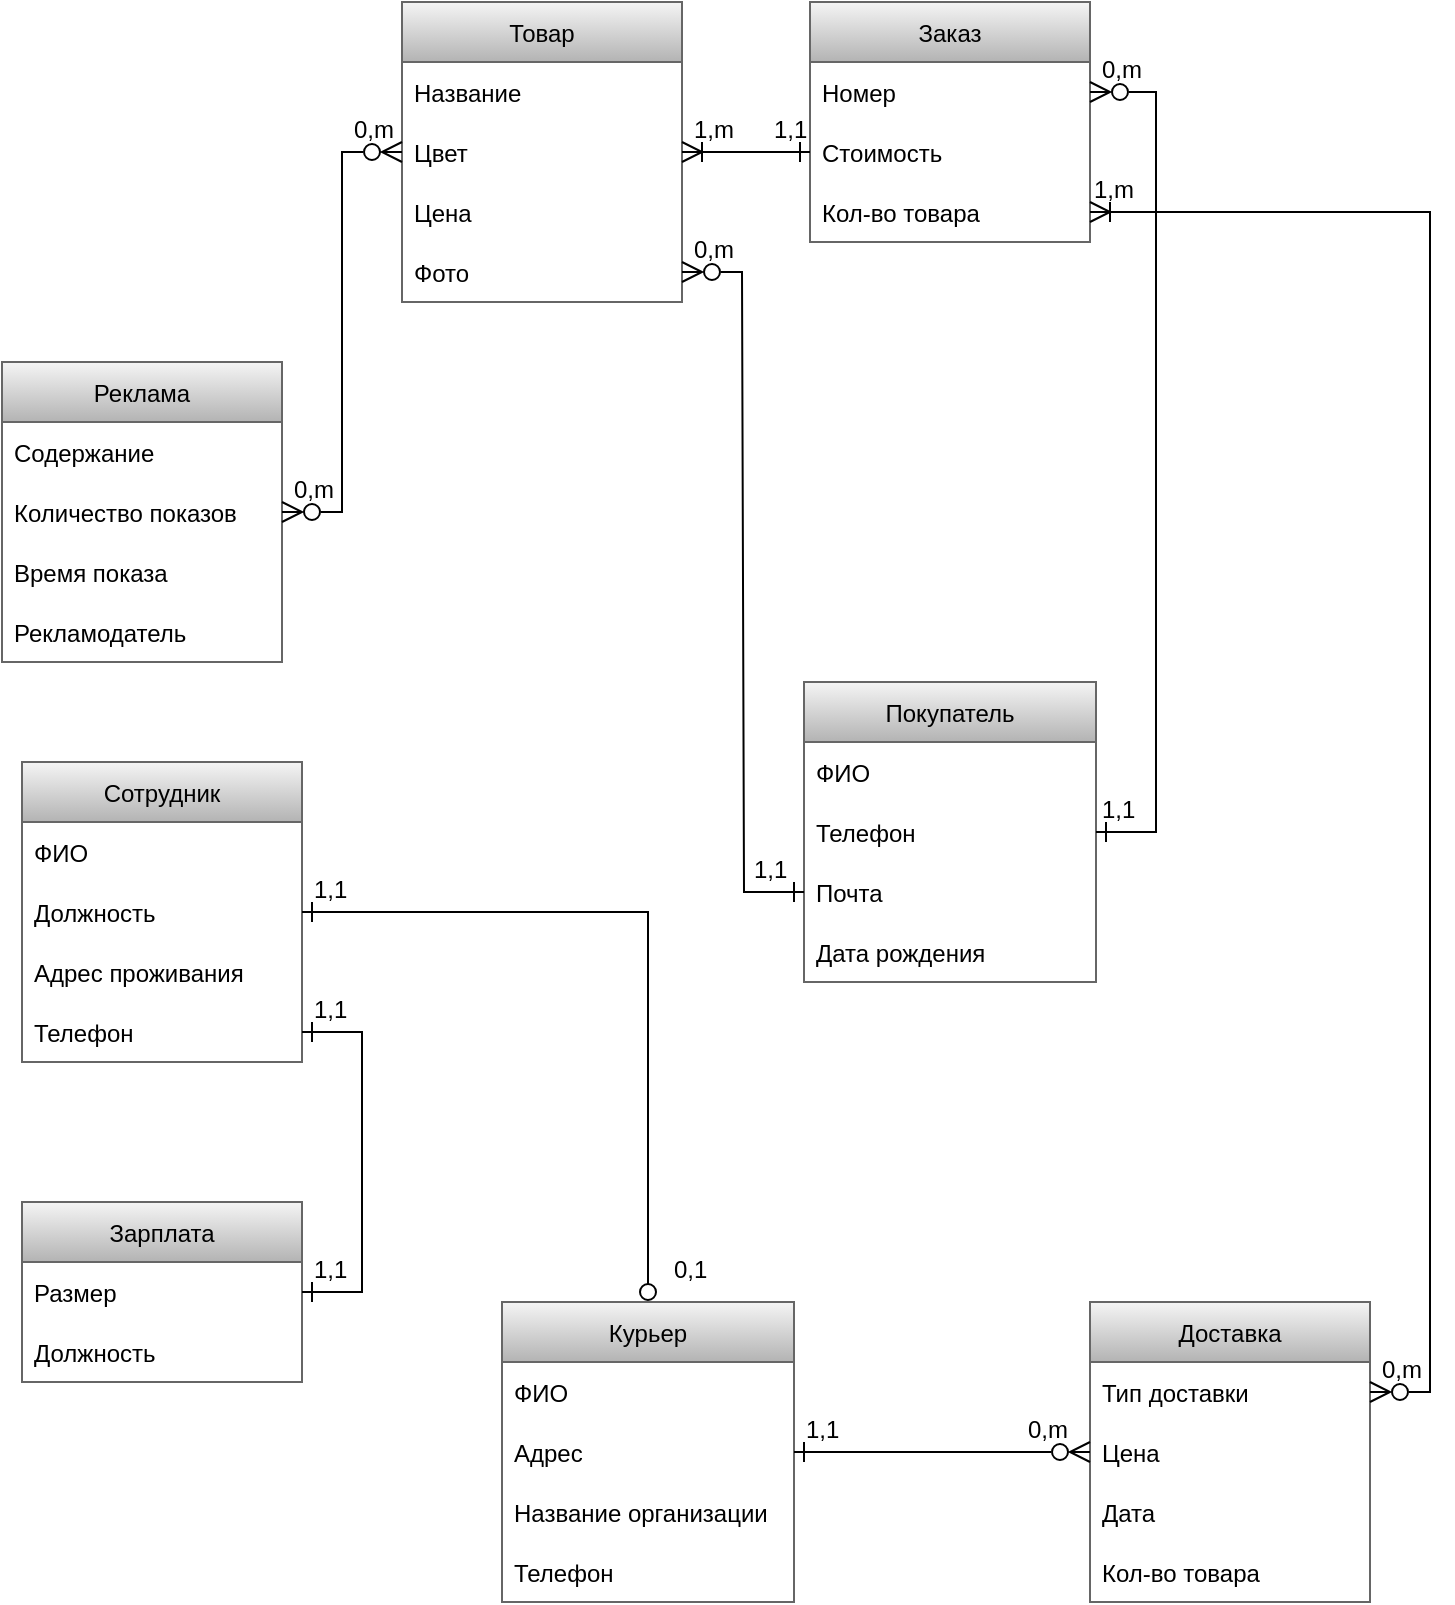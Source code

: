 <mxfile version="20.4.0" type="github">
  <diagram id="C5RBs43oDa-KdzZeNtuy" name="Page-1">
    <mxGraphModel dx="925" dy="737" grid="1" gridSize="10" guides="1" tooltips="1" connect="1" arrows="1" fold="1" page="1" pageScale="1" pageWidth="827" pageHeight="1169" math="0" shadow="0">
      <root>
        <mxCell id="WIyWlLk6GJQsqaUBKTNV-0" />
        <mxCell id="WIyWlLk6GJQsqaUBKTNV-1" parent="WIyWlLk6GJQsqaUBKTNV-0" />
        <mxCell id="nwSjsbXlRZ_8o17zB7dd-1" value="Покупатель" style="swimlane;fontStyle=0;childLayout=stackLayout;horizontal=1;startSize=30;horizontalStack=0;resizeParent=1;resizeParentMax=0;resizeLast=0;collapsible=1;marginBottom=0;fillColor=#f5f5f5;gradientColor=#b3b3b3;strokeColor=#666666;" parent="WIyWlLk6GJQsqaUBKTNV-1" vertex="1">
          <mxGeometry x="411" y="360" width="146" height="150" as="geometry" />
        </mxCell>
        <mxCell id="nwSjsbXlRZ_8o17zB7dd-2" value="ФИО" style="text;strokeColor=none;fillColor=none;align=left;verticalAlign=middle;spacingLeft=4;spacingRight=4;overflow=hidden;points=[[0,0.5],[1,0.5]];portConstraint=eastwest;rotatable=0;" parent="nwSjsbXlRZ_8o17zB7dd-1" vertex="1">
          <mxGeometry y="30" width="146" height="30" as="geometry" />
        </mxCell>
        <mxCell id="nwSjsbXlRZ_8o17zB7dd-3" value="Телефон" style="text;strokeColor=none;fillColor=none;align=left;verticalAlign=middle;spacingLeft=4;spacingRight=4;overflow=hidden;points=[[0,0.5],[1,0.5]];portConstraint=eastwest;rotatable=0;" parent="nwSjsbXlRZ_8o17zB7dd-1" vertex="1">
          <mxGeometry y="60" width="146" height="30" as="geometry" />
        </mxCell>
        <mxCell id="nwSjsbXlRZ_8o17zB7dd-4" value="Почта" style="text;strokeColor=none;fillColor=none;align=left;verticalAlign=middle;spacingLeft=4;spacingRight=4;overflow=hidden;points=[[0,0.5],[1,0.5]];portConstraint=eastwest;rotatable=0;" parent="nwSjsbXlRZ_8o17zB7dd-1" vertex="1">
          <mxGeometry y="90" width="146" height="30" as="geometry" />
        </mxCell>
        <mxCell id="nwSjsbXlRZ_8o17zB7dd-29" value="Дата рождения" style="text;strokeColor=none;fillColor=none;align=left;verticalAlign=middle;spacingLeft=4;spacingRight=4;overflow=hidden;points=[[0,0.5],[1,0.5]];portConstraint=eastwest;rotatable=0;" parent="nwSjsbXlRZ_8o17zB7dd-1" vertex="1">
          <mxGeometry y="120" width="146" height="30" as="geometry" />
        </mxCell>
        <mxCell id="nwSjsbXlRZ_8o17zB7dd-9" value="Доставка" style="swimlane;fontStyle=0;childLayout=stackLayout;horizontal=1;startSize=30;horizontalStack=0;resizeParent=1;resizeParentMax=0;resizeLast=0;collapsible=1;marginBottom=0;fillColor=#f5f5f5;gradientColor=#b3b3b3;strokeColor=#666666;" parent="WIyWlLk6GJQsqaUBKTNV-1" vertex="1">
          <mxGeometry x="554" y="670" width="140" height="150" as="geometry" />
        </mxCell>
        <mxCell id="nwSjsbXlRZ_8o17zB7dd-10" value="Тип доставки" style="text;strokeColor=none;fillColor=none;align=left;verticalAlign=middle;spacingLeft=4;spacingRight=4;overflow=hidden;points=[[0,0.5],[1,0.5]];portConstraint=eastwest;rotatable=0;" parent="nwSjsbXlRZ_8o17zB7dd-9" vertex="1">
          <mxGeometry y="30" width="140" height="30" as="geometry" />
        </mxCell>
        <mxCell id="nwSjsbXlRZ_8o17zB7dd-11" value="Цена" style="text;strokeColor=none;fillColor=none;align=left;verticalAlign=middle;spacingLeft=4;spacingRight=4;overflow=hidden;points=[[0,0.5],[1,0.5]];portConstraint=eastwest;rotatable=0;" parent="nwSjsbXlRZ_8o17zB7dd-9" vertex="1">
          <mxGeometry y="60" width="140" height="30" as="geometry" />
        </mxCell>
        <mxCell id="nwSjsbXlRZ_8o17zB7dd-12" value="Дата" style="text;strokeColor=none;fillColor=none;align=left;verticalAlign=middle;spacingLeft=4;spacingRight=4;overflow=hidden;points=[[0,0.5],[1,0.5]];portConstraint=eastwest;rotatable=0;" parent="nwSjsbXlRZ_8o17zB7dd-9" vertex="1">
          <mxGeometry y="90" width="140" height="30" as="geometry" />
        </mxCell>
        <mxCell id="nwSjsbXlRZ_8o17zB7dd-28" value="Кол-во товара" style="text;strokeColor=none;fillColor=none;align=left;verticalAlign=middle;spacingLeft=4;spacingRight=4;overflow=hidden;points=[[0,0.5],[1,0.5]];portConstraint=eastwest;rotatable=0;" parent="nwSjsbXlRZ_8o17zB7dd-9" vertex="1">
          <mxGeometry y="120" width="140" height="30" as="geometry" />
        </mxCell>
        <mxCell id="nwSjsbXlRZ_8o17zB7dd-13" value="Товар" style="swimlane;fontStyle=0;childLayout=stackLayout;horizontal=1;startSize=30;horizontalStack=0;resizeParent=1;resizeParentMax=0;resizeLast=0;collapsible=1;marginBottom=0;fillColor=#f5f5f5;gradientColor=#b3b3b3;strokeColor=#666666;" parent="WIyWlLk6GJQsqaUBKTNV-1" vertex="1">
          <mxGeometry x="210" y="20" width="140" height="150" as="geometry" />
        </mxCell>
        <mxCell id="nwSjsbXlRZ_8o17zB7dd-14" value="Название" style="text;strokeColor=none;fillColor=none;align=left;verticalAlign=middle;spacingLeft=4;spacingRight=4;overflow=hidden;points=[[0,0.5],[1,0.5]];portConstraint=eastwest;rotatable=0;" parent="nwSjsbXlRZ_8o17zB7dd-13" vertex="1">
          <mxGeometry y="30" width="140" height="30" as="geometry" />
        </mxCell>
        <mxCell id="nwSjsbXlRZ_8o17zB7dd-15" value="Цвет" style="text;strokeColor=none;fillColor=none;align=left;verticalAlign=middle;spacingLeft=4;spacingRight=4;overflow=hidden;points=[[0,0.5],[1,0.5]];portConstraint=eastwest;rotatable=0;" parent="nwSjsbXlRZ_8o17zB7dd-13" vertex="1">
          <mxGeometry y="60" width="140" height="30" as="geometry" />
        </mxCell>
        <mxCell id="nwSjsbXlRZ_8o17zB7dd-16" value="Цена" style="text;strokeColor=none;fillColor=none;align=left;verticalAlign=middle;spacingLeft=4;spacingRight=4;overflow=hidden;points=[[0,0.5],[1,0.5]];portConstraint=eastwest;rotatable=0;" parent="nwSjsbXlRZ_8o17zB7dd-13" vertex="1">
          <mxGeometry y="90" width="140" height="30" as="geometry" />
        </mxCell>
        <mxCell id="nwSjsbXlRZ_8o17zB7dd-26" value="Фото" style="text;strokeColor=none;fillColor=none;align=left;verticalAlign=middle;spacingLeft=4;spacingRight=4;overflow=hidden;points=[[0,0.5],[1,0.5]];portConstraint=eastwest;rotatable=0;" parent="nwSjsbXlRZ_8o17zB7dd-13" vertex="1">
          <mxGeometry y="120" width="140" height="30" as="geometry" />
        </mxCell>
        <mxCell id="nwSjsbXlRZ_8o17zB7dd-17" value="Реклама" style="swimlane;fontStyle=0;childLayout=stackLayout;horizontal=1;startSize=30;horizontalStack=0;resizeParent=1;resizeParentMax=0;resizeLast=0;collapsible=1;marginBottom=0;fillColor=#f5f5f5;gradientColor=#b3b3b3;strokeColor=#666666;" parent="WIyWlLk6GJQsqaUBKTNV-1" vertex="1">
          <mxGeometry x="10" y="200" width="140" height="150" as="geometry" />
        </mxCell>
        <mxCell id="nwSjsbXlRZ_8o17zB7dd-18" value="Содержание" style="text;strokeColor=none;fillColor=none;align=left;verticalAlign=middle;spacingLeft=4;spacingRight=4;overflow=hidden;points=[[0,0.5],[1,0.5]];portConstraint=eastwest;rotatable=0;" parent="nwSjsbXlRZ_8o17zB7dd-17" vertex="1">
          <mxGeometry y="30" width="140" height="30" as="geometry" />
        </mxCell>
        <mxCell id="nwSjsbXlRZ_8o17zB7dd-19" value="Количество показов" style="text;strokeColor=none;fillColor=none;align=left;verticalAlign=middle;spacingLeft=4;spacingRight=4;overflow=hidden;points=[[0,0.5],[1,0.5]];portConstraint=eastwest;rotatable=0;" parent="nwSjsbXlRZ_8o17zB7dd-17" vertex="1">
          <mxGeometry y="60" width="140" height="30" as="geometry" />
        </mxCell>
        <mxCell id="nwSjsbXlRZ_8o17zB7dd-20" value="Время показа" style="text;strokeColor=none;fillColor=none;align=left;verticalAlign=middle;spacingLeft=4;spacingRight=4;overflow=hidden;points=[[0,0.5],[1,0.5]];portConstraint=eastwest;rotatable=0;" parent="nwSjsbXlRZ_8o17zB7dd-17" vertex="1">
          <mxGeometry y="90" width="140" height="30" as="geometry" />
        </mxCell>
        <mxCell id="nwSjsbXlRZ_8o17zB7dd-27" value="Рекламодатель" style="text;strokeColor=none;fillColor=none;align=left;verticalAlign=middle;spacingLeft=4;spacingRight=4;overflow=hidden;points=[[0,0.5],[1,0.5]];portConstraint=eastwest;rotatable=0;" parent="nwSjsbXlRZ_8o17zB7dd-17" vertex="1">
          <mxGeometry y="120" width="140" height="30" as="geometry" />
        </mxCell>
        <mxCell id="nwSjsbXlRZ_8o17zB7dd-53" value="Заказ" style="swimlane;fontStyle=0;childLayout=stackLayout;horizontal=1;startSize=30;horizontalStack=0;resizeParent=1;resizeParentMax=0;resizeLast=0;collapsible=1;marginBottom=0;fillColor=#f5f5f5;gradientColor=#b3b3b3;strokeColor=#666666;" parent="WIyWlLk6GJQsqaUBKTNV-1" vertex="1">
          <mxGeometry x="414" y="20" width="140" height="120" as="geometry" />
        </mxCell>
        <mxCell id="nwSjsbXlRZ_8o17zB7dd-54" value="Номер" style="text;strokeColor=none;fillColor=none;align=left;verticalAlign=middle;spacingLeft=4;spacingRight=4;overflow=hidden;points=[[0,0.5],[1,0.5]];portConstraint=eastwest;rotatable=0;" parent="nwSjsbXlRZ_8o17zB7dd-53" vertex="1">
          <mxGeometry y="30" width="140" height="30" as="geometry" />
        </mxCell>
        <mxCell id="nwSjsbXlRZ_8o17zB7dd-55" value="Стоимость" style="text;strokeColor=none;fillColor=none;align=left;verticalAlign=middle;spacingLeft=4;spacingRight=4;overflow=hidden;points=[[0,0.5],[1,0.5]];portConstraint=eastwest;rotatable=0;" parent="nwSjsbXlRZ_8o17zB7dd-53" vertex="1">
          <mxGeometry y="60" width="140" height="30" as="geometry" />
        </mxCell>
        <mxCell id="nwSjsbXlRZ_8o17zB7dd-56" value="Кол-во товара" style="text;strokeColor=none;fillColor=none;align=left;verticalAlign=middle;spacingLeft=4;spacingRight=4;overflow=hidden;points=[[0,0.5],[1,0.5]];portConstraint=eastwest;rotatable=0;" parent="nwSjsbXlRZ_8o17zB7dd-53" vertex="1">
          <mxGeometry y="90" width="140" height="30" as="geometry" />
        </mxCell>
        <mxCell id="nwSjsbXlRZ_8o17zB7dd-58" value="Сотрудник" style="swimlane;fontStyle=0;childLayout=stackLayout;horizontal=1;startSize=30;horizontalStack=0;resizeParent=1;resizeParentMax=0;resizeLast=0;collapsible=1;marginBottom=0;fillColor=#f5f5f5;gradientColor=#b3b3b3;strokeColor=#666666;" parent="WIyWlLk6GJQsqaUBKTNV-1" vertex="1">
          <mxGeometry x="20" y="400" width="140" height="150" as="geometry" />
        </mxCell>
        <mxCell id="nwSjsbXlRZ_8o17zB7dd-59" value="ФИО" style="text;strokeColor=none;fillColor=none;align=left;verticalAlign=middle;spacingLeft=4;spacingRight=4;overflow=hidden;points=[[0,0.5],[1,0.5]];portConstraint=eastwest;rotatable=0;" parent="nwSjsbXlRZ_8o17zB7dd-58" vertex="1">
          <mxGeometry y="30" width="140" height="30" as="geometry" />
        </mxCell>
        <mxCell id="nwSjsbXlRZ_8o17zB7dd-60" value="Должность" style="text;strokeColor=none;fillColor=none;align=left;verticalAlign=middle;spacingLeft=4;spacingRight=4;overflow=hidden;points=[[0,0.5],[1,0.5]];portConstraint=eastwest;rotatable=0;" parent="nwSjsbXlRZ_8o17zB7dd-58" vertex="1">
          <mxGeometry y="60" width="140" height="30" as="geometry" />
        </mxCell>
        <mxCell id="nwSjsbXlRZ_8o17zB7dd-61" value="Адрес проживания" style="text;strokeColor=none;fillColor=none;align=left;verticalAlign=middle;spacingLeft=4;spacingRight=4;overflow=hidden;points=[[0,0.5],[1,0.5]];portConstraint=eastwest;rotatable=0;" parent="nwSjsbXlRZ_8o17zB7dd-58" vertex="1">
          <mxGeometry y="90" width="140" height="30" as="geometry" />
        </mxCell>
        <mxCell id="nwSjsbXlRZ_8o17zB7dd-62" value="Телефон" style="text;strokeColor=none;fillColor=none;align=left;verticalAlign=middle;spacingLeft=4;spacingRight=4;overflow=hidden;points=[[0,0.5],[1,0.5]];portConstraint=eastwest;rotatable=0;" parent="nwSjsbXlRZ_8o17zB7dd-58" vertex="1">
          <mxGeometry y="120" width="140" height="30" as="geometry" />
        </mxCell>
        <mxCell id="nwSjsbXlRZ_8o17zB7dd-73" value="Курьер" style="swimlane;fontStyle=0;childLayout=stackLayout;horizontal=1;startSize=30;horizontalStack=0;resizeParent=1;resizeParentMax=0;resizeLast=0;collapsible=1;marginBottom=0;fillColor=#f5f5f5;gradientColor=#b3b3b3;strokeColor=#666666;" parent="WIyWlLk6GJQsqaUBKTNV-1" vertex="1">
          <mxGeometry x="260" y="670" width="146" height="150" as="geometry" />
        </mxCell>
        <mxCell id="nwSjsbXlRZ_8o17zB7dd-74" value="ФИО" style="text;strokeColor=none;fillColor=none;align=left;verticalAlign=middle;spacingLeft=4;spacingRight=4;overflow=hidden;points=[[0,0.5],[1,0.5]];portConstraint=eastwest;rotatable=0;" parent="nwSjsbXlRZ_8o17zB7dd-73" vertex="1">
          <mxGeometry y="30" width="146" height="30" as="geometry" />
        </mxCell>
        <mxCell id="nwSjsbXlRZ_8o17zB7dd-75" value="Адрес" style="text;strokeColor=none;fillColor=none;align=left;verticalAlign=middle;spacingLeft=4;spacingRight=4;overflow=hidden;points=[[0,0.5],[1,0.5]];portConstraint=eastwest;rotatable=0;" parent="nwSjsbXlRZ_8o17zB7dd-73" vertex="1">
          <mxGeometry y="60" width="146" height="30" as="geometry" />
        </mxCell>
        <mxCell id="nwSjsbXlRZ_8o17zB7dd-76" value="Название организации" style="text;strokeColor=none;fillColor=none;align=left;verticalAlign=middle;spacingLeft=4;spacingRight=4;overflow=hidden;points=[[0,0.5],[1,0.5]];portConstraint=eastwest;rotatable=0;" parent="nwSjsbXlRZ_8o17zB7dd-73" vertex="1">
          <mxGeometry y="90" width="146" height="30" as="geometry" />
        </mxCell>
        <mxCell id="nwSjsbXlRZ_8o17zB7dd-77" value="Телефон" style="text;strokeColor=none;fillColor=none;align=left;verticalAlign=middle;spacingLeft=4;spacingRight=4;overflow=hidden;points=[[0,0.5],[1,0.5]];portConstraint=eastwest;rotatable=0;" parent="nwSjsbXlRZ_8o17zB7dd-73" vertex="1">
          <mxGeometry y="120" width="146" height="30" as="geometry" />
        </mxCell>
        <mxCell id="aQJZllyubFiyU5H1AheD-1" value="" style="edgeStyle=entityRelationEdgeStyle;fontSize=12;html=1;endArrow=ERone;endFill=0;rounded=0;startArrow=ERzeroToMany;startFill=0;strokeWidth=1;endSize=8;startSize=8;exitX=1;exitY=0.5;exitDx=0;exitDy=0;" edge="1" parent="WIyWlLk6GJQsqaUBKTNV-1" source="nwSjsbXlRZ_8o17zB7dd-54" target="nwSjsbXlRZ_8o17zB7dd-1">
          <mxGeometry width="100" height="100" relative="1" as="geometry">
            <mxPoint x="520" y="350" as="sourcePoint" />
            <mxPoint x="620" y="250" as="targetPoint" />
          </mxGeometry>
        </mxCell>
        <mxCell id="aQJZllyubFiyU5H1AheD-6" value="" style="edgeStyle=entityRelationEdgeStyle;fontSize=12;html=1;endArrow=ERone;endFill=0;rounded=0;entryX=0;entryY=0.5;entryDx=0;entryDy=0;exitX=1;exitY=0.5;exitDx=0;exitDy=0;endSize=8;startSize=8;startArrow=ERzeroToMany;startFill=0;" edge="1" parent="WIyWlLk6GJQsqaUBKTNV-1" source="nwSjsbXlRZ_8o17zB7dd-26" target="nwSjsbXlRZ_8o17zB7dd-4">
          <mxGeometry width="100" height="100" relative="1" as="geometry">
            <mxPoint x="480" y="390" as="sourcePoint" />
            <mxPoint x="580" y="290" as="targetPoint" />
          </mxGeometry>
        </mxCell>
        <mxCell id="aQJZllyubFiyU5H1AheD-7" value="" style="edgeStyle=entityRelationEdgeStyle;fontSize=12;html=1;endArrow=ERone;endFill=0;rounded=0;entryX=0;entryY=0.5;entryDx=0;entryDy=0;endSize=8;startSize=8;startArrow=ERoneToMany;startFill=0;" edge="1" parent="WIyWlLk6GJQsqaUBKTNV-1" source="nwSjsbXlRZ_8o17zB7dd-15" target="nwSjsbXlRZ_8o17zB7dd-55">
          <mxGeometry width="100" height="100" relative="1" as="geometry">
            <mxPoint x="260" y="220" as="sourcePoint" />
            <mxPoint x="540" y="360" as="targetPoint" />
          </mxGeometry>
        </mxCell>
        <mxCell id="aQJZllyubFiyU5H1AheD-14" value="" style="edgeStyle=entityRelationEdgeStyle;fontSize=12;html=1;endArrow=ERzeroToMany;endFill=0;rounded=0;endSize=8;startSize=8;startArrow=ERoneToMany;startFill=0;exitX=1;exitY=0.5;exitDx=0;exitDy=0;" edge="1" parent="WIyWlLk6GJQsqaUBKTNV-1" source="nwSjsbXlRZ_8o17zB7dd-56" target="nwSjsbXlRZ_8o17zB7dd-10">
          <mxGeometry width="100" height="100" relative="1" as="geometry">
            <mxPoint x="490" y="180" as="sourcePoint" />
            <mxPoint x="450" y="450" as="targetPoint" />
          </mxGeometry>
        </mxCell>
        <mxCell id="aQJZllyubFiyU5H1AheD-15" value="" style="edgeStyle=entityRelationEdgeStyle;fontSize=12;html=1;endArrow=ERzeroToMany;rounded=0;strokeWidth=1;startSize=8;endSize=8;startArrow=ERone;startFill=0;endFill=0;" edge="1" parent="WIyWlLk6GJQsqaUBKTNV-1" source="nwSjsbXlRZ_8o17zB7dd-73" target="nwSjsbXlRZ_8o17zB7dd-9">
          <mxGeometry width="100" height="100" relative="1" as="geometry">
            <mxPoint x="330" y="530" as="sourcePoint" />
            <mxPoint x="430" y="430" as="targetPoint" />
          </mxGeometry>
        </mxCell>
        <mxCell id="aQJZllyubFiyU5H1AheD-16" value="" style="edgeStyle=orthogonalEdgeStyle;fontSize=12;html=1;endArrow=oval;endFill=0;rounded=0;strokeWidth=1;startSize=8;endSize=8;startArrow=ERone;startFill=0;sourcePerimeterSpacing=0;targetPerimeterSpacing=5;" edge="1" parent="WIyWlLk6GJQsqaUBKTNV-1" source="nwSjsbXlRZ_8o17zB7dd-58" target="nwSjsbXlRZ_8o17zB7dd-73">
          <mxGeometry width="100" height="100" relative="1" as="geometry">
            <mxPoint x="50" y="730" as="sourcePoint" />
            <mxPoint x="150" y="630" as="targetPoint" />
          </mxGeometry>
        </mxCell>
        <mxCell id="aQJZllyubFiyU5H1AheD-17" value="" style="edgeStyle=entityRelationEdgeStyle;fontSize=12;html=1;endArrow=ERzeroToMany;rounded=0;strokeWidth=1;startSize=8;endSize=8;sourcePerimeterSpacing=0;targetPerimeterSpacing=5;startArrow=ERzeroToMany;startFill=0;endFill=0;entryX=0;entryY=0.5;entryDx=0;entryDy=0;" edge="1" parent="WIyWlLk6GJQsqaUBKTNV-1" source="nwSjsbXlRZ_8o17zB7dd-17" target="nwSjsbXlRZ_8o17zB7dd-15">
          <mxGeometry width="100" height="100" relative="1" as="geometry">
            <mxPoint x="290" y="450" as="sourcePoint" />
            <mxPoint x="200" y="100" as="targetPoint" />
          </mxGeometry>
        </mxCell>
        <mxCell id="aQJZllyubFiyU5H1AheD-22" value="Зарплата" style="swimlane;fontStyle=0;childLayout=stackLayout;horizontal=1;startSize=30;horizontalStack=0;resizeParent=1;resizeParentMax=0;resizeLast=0;collapsible=1;marginBottom=0;fillColor=#f5f5f5;gradientColor=#b3b3b3;strokeColor=#666666;" vertex="1" parent="WIyWlLk6GJQsqaUBKTNV-1">
          <mxGeometry x="20" y="620" width="140" height="90" as="geometry" />
        </mxCell>
        <mxCell id="aQJZllyubFiyU5H1AheD-23" value="Размер" style="text;strokeColor=none;fillColor=none;align=left;verticalAlign=middle;spacingLeft=4;spacingRight=4;overflow=hidden;points=[[0,0.5],[1,0.5]];portConstraint=eastwest;rotatable=0;" vertex="1" parent="aQJZllyubFiyU5H1AheD-22">
          <mxGeometry y="30" width="140" height="30" as="geometry" />
        </mxCell>
        <mxCell id="aQJZllyubFiyU5H1AheD-24" value="Должность" style="text;strokeColor=none;fillColor=none;align=left;verticalAlign=middle;spacingLeft=4;spacingRight=4;overflow=hidden;points=[[0,0.5],[1,0.5]];portConstraint=eastwest;rotatable=0;" vertex="1" parent="aQJZllyubFiyU5H1AheD-22">
          <mxGeometry y="60" width="140" height="30" as="geometry" />
        </mxCell>
        <mxCell id="aQJZllyubFiyU5H1AheD-27" value="" style="edgeStyle=entityRelationEdgeStyle;fontSize=12;html=1;endArrow=ERone;startArrow=ERone;rounded=0;strokeWidth=1;startSize=8;endSize=8;sourcePerimeterSpacing=0;targetPerimeterSpacing=5;entryX=1;entryY=0.5;entryDx=0;entryDy=0;exitX=1;exitY=0.5;exitDx=0;exitDy=0;startFill=0;endFill=0;" edge="1" parent="WIyWlLk6GJQsqaUBKTNV-1" source="aQJZllyubFiyU5H1AheD-23" target="nwSjsbXlRZ_8o17zB7dd-62">
          <mxGeometry width="100" height="100" relative="1" as="geometry">
            <mxPoint x="290" y="620" as="sourcePoint" />
            <mxPoint x="390" y="520" as="targetPoint" />
          </mxGeometry>
        </mxCell>
        <mxCell id="aQJZllyubFiyU5H1AheD-28" value="1,1" style="text;strokeColor=none;fillColor=none;spacingLeft=4;spacingRight=4;overflow=hidden;rotatable=0;points=[[0,0.5],[1,0.5]];portConstraint=eastwest;fontSize=12;" vertex="1" parent="WIyWlLk6GJQsqaUBKTNV-1">
          <mxGeometry x="160" y="510" width="40" height="30" as="geometry" />
        </mxCell>
        <mxCell id="aQJZllyubFiyU5H1AheD-29" value="1,1" style="text;strokeColor=none;fillColor=none;spacingLeft=4;spacingRight=4;overflow=hidden;rotatable=0;points=[[0,0.5],[1,0.5]];portConstraint=eastwest;fontSize=12;" vertex="1" parent="WIyWlLk6GJQsqaUBKTNV-1">
          <mxGeometry x="160" y="640" width="40" height="30" as="geometry" />
        </mxCell>
        <mxCell id="aQJZllyubFiyU5H1AheD-31" value="1,1" style="text;strokeColor=none;fillColor=none;spacingLeft=4;spacingRight=4;overflow=hidden;rotatable=0;points=[[0,0.5],[1,0.5]];portConstraint=eastwest;fontSize=12;" vertex="1" parent="WIyWlLk6GJQsqaUBKTNV-1">
          <mxGeometry x="160" y="450" width="40" height="30" as="geometry" />
        </mxCell>
        <mxCell id="aQJZllyubFiyU5H1AheD-32" value="0,1" style="text;strokeColor=none;fillColor=none;spacingLeft=4;spacingRight=4;overflow=hidden;rotatable=0;points=[[0,0.5],[1,0.5]];portConstraint=eastwest;fontSize=12;" vertex="1" parent="WIyWlLk6GJQsqaUBKTNV-1">
          <mxGeometry x="340" y="640" width="40" height="30" as="geometry" />
        </mxCell>
        <mxCell id="aQJZllyubFiyU5H1AheD-33" value="1,1" style="text;strokeColor=none;fillColor=none;spacingLeft=4;spacingRight=4;overflow=hidden;rotatable=0;points=[[0,0.5],[1,0.5]];portConstraint=eastwest;fontSize=12;" vertex="1" parent="WIyWlLk6GJQsqaUBKTNV-1">
          <mxGeometry x="406" y="720" width="40" height="30" as="geometry" />
        </mxCell>
        <mxCell id="aQJZllyubFiyU5H1AheD-34" value="0,m" style="text;strokeColor=none;fillColor=none;spacingLeft=4;spacingRight=4;overflow=hidden;rotatable=0;points=[[0,0.5],[1,0.5]];portConstraint=eastwest;fontSize=12;" vertex="1" parent="WIyWlLk6GJQsqaUBKTNV-1">
          <mxGeometry x="517" y="720" width="40" height="30" as="geometry" />
        </mxCell>
        <mxCell id="aQJZllyubFiyU5H1AheD-35" value="0,m" style="text;strokeColor=none;fillColor=none;spacingLeft=4;spacingRight=4;overflow=hidden;rotatable=0;points=[[0,0.5],[1,0.5]];portConstraint=eastwest;fontSize=12;" vertex="1" parent="WIyWlLk6GJQsqaUBKTNV-1">
          <mxGeometry x="694" y="690" width="40" height="30" as="geometry" />
        </mxCell>
        <mxCell id="aQJZllyubFiyU5H1AheD-36" value="0,m" style="text;strokeColor=none;fillColor=none;spacingLeft=4;spacingRight=4;overflow=hidden;rotatable=0;points=[[0,0.5],[1,0.5]];portConstraint=eastwest;fontSize=12;" vertex="1" parent="WIyWlLk6GJQsqaUBKTNV-1">
          <mxGeometry x="150" y="250" width="40" height="30" as="geometry" />
        </mxCell>
        <mxCell id="aQJZllyubFiyU5H1AheD-37" value="0,m" style="text;strokeColor=none;fillColor=none;spacingLeft=4;spacingRight=4;overflow=hidden;rotatable=0;points=[[0,0.5],[1,0.5]];portConstraint=eastwest;fontSize=12;" vertex="1" parent="WIyWlLk6GJQsqaUBKTNV-1">
          <mxGeometry x="180" y="70" width="40" height="30" as="geometry" />
        </mxCell>
        <mxCell id="aQJZllyubFiyU5H1AheD-38" value="0,m" style="text;strokeColor=none;fillColor=none;spacingLeft=4;spacingRight=4;overflow=hidden;rotatable=0;points=[[0,0.5],[1,0.5]];portConstraint=eastwest;fontSize=12;" vertex="1" parent="WIyWlLk6GJQsqaUBKTNV-1">
          <mxGeometry x="350" y="130" width="40" height="30" as="geometry" />
        </mxCell>
        <mxCell id="aQJZllyubFiyU5H1AheD-39" value="0,m" style="text;strokeColor=none;fillColor=none;spacingLeft=4;spacingRight=4;overflow=hidden;rotatable=0;points=[[0,0.5],[1,0.5]];portConstraint=eastwest;fontSize=12;" vertex="1" parent="WIyWlLk6GJQsqaUBKTNV-1">
          <mxGeometry x="554" y="40" width="40" height="30" as="geometry" />
        </mxCell>
        <mxCell id="aQJZllyubFiyU5H1AheD-41" value="1,m" style="text;strokeColor=none;fillColor=none;spacingLeft=4;spacingRight=4;overflow=hidden;rotatable=0;points=[[0,0.5],[1,0.5]];portConstraint=eastwest;fontSize=12;" vertex="1" parent="WIyWlLk6GJQsqaUBKTNV-1">
          <mxGeometry x="350" y="70" width="40" height="30" as="geometry" />
        </mxCell>
        <mxCell id="aQJZllyubFiyU5H1AheD-42" value="1,1" style="text;strokeColor=none;fillColor=none;spacingLeft=4;spacingRight=4;overflow=hidden;rotatable=0;points=[[0,0.5],[1,0.5]];portConstraint=eastwest;fontSize=12;" vertex="1" parent="WIyWlLk6GJQsqaUBKTNV-1">
          <mxGeometry x="390" y="70" width="40" height="30" as="geometry" />
        </mxCell>
        <mxCell id="aQJZllyubFiyU5H1AheD-45" value="1,1" style="text;strokeColor=none;fillColor=none;spacingLeft=4;spacingRight=4;overflow=hidden;rotatable=0;points=[[0,0.5],[1,0.5]];portConstraint=eastwest;fontSize=12;" vertex="1" parent="WIyWlLk6GJQsqaUBKTNV-1">
          <mxGeometry x="380" y="440" width="40" height="30" as="geometry" />
        </mxCell>
        <mxCell id="aQJZllyubFiyU5H1AheD-46" value="1,1" style="text;strokeColor=none;fillColor=none;spacingLeft=4;spacingRight=4;overflow=hidden;rotatable=0;points=[[0,0.5],[1,0.5]];portConstraint=eastwest;fontSize=12;" vertex="1" parent="WIyWlLk6GJQsqaUBKTNV-1">
          <mxGeometry x="554" y="410" width="40" height="30" as="geometry" />
        </mxCell>
        <mxCell id="aQJZllyubFiyU5H1AheD-47" value="1,m" style="text;strokeColor=none;fillColor=none;spacingLeft=4;spacingRight=4;overflow=hidden;rotatable=0;points=[[0,0.5],[1,0.5]];portConstraint=eastwest;fontSize=12;" vertex="1" parent="WIyWlLk6GJQsqaUBKTNV-1">
          <mxGeometry x="550" y="100" width="40" height="30" as="geometry" />
        </mxCell>
      </root>
    </mxGraphModel>
  </diagram>
</mxfile>
